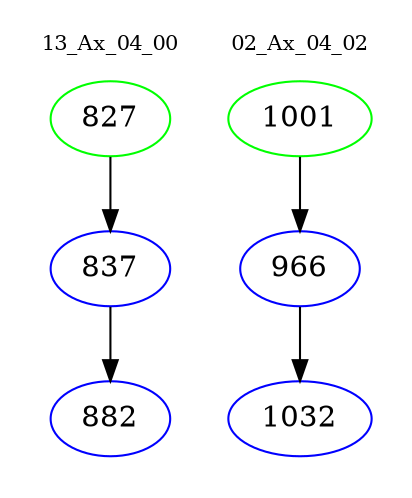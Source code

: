digraph{
subgraph cluster_0 {
color = white
label = "13_Ax_04_00";
fontsize=10;
T0_827 [label="827", color="green"]
T0_827 -> T0_837 [color="black"]
T0_837 [label="837", color="blue"]
T0_837 -> T0_882 [color="black"]
T0_882 [label="882", color="blue"]
}
subgraph cluster_1 {
color = white
label = "02_Ax_04_02";
fontsize=10;
T1_1001 [label="1001", color="green"]
T1_1001 -> T1_966 [color="black"]
T1_966 [label="966", color="blue"]
T1_966 -> T1_1032 [color="black"]
T1_1032 [label="1032", color="blue"]
}
}
